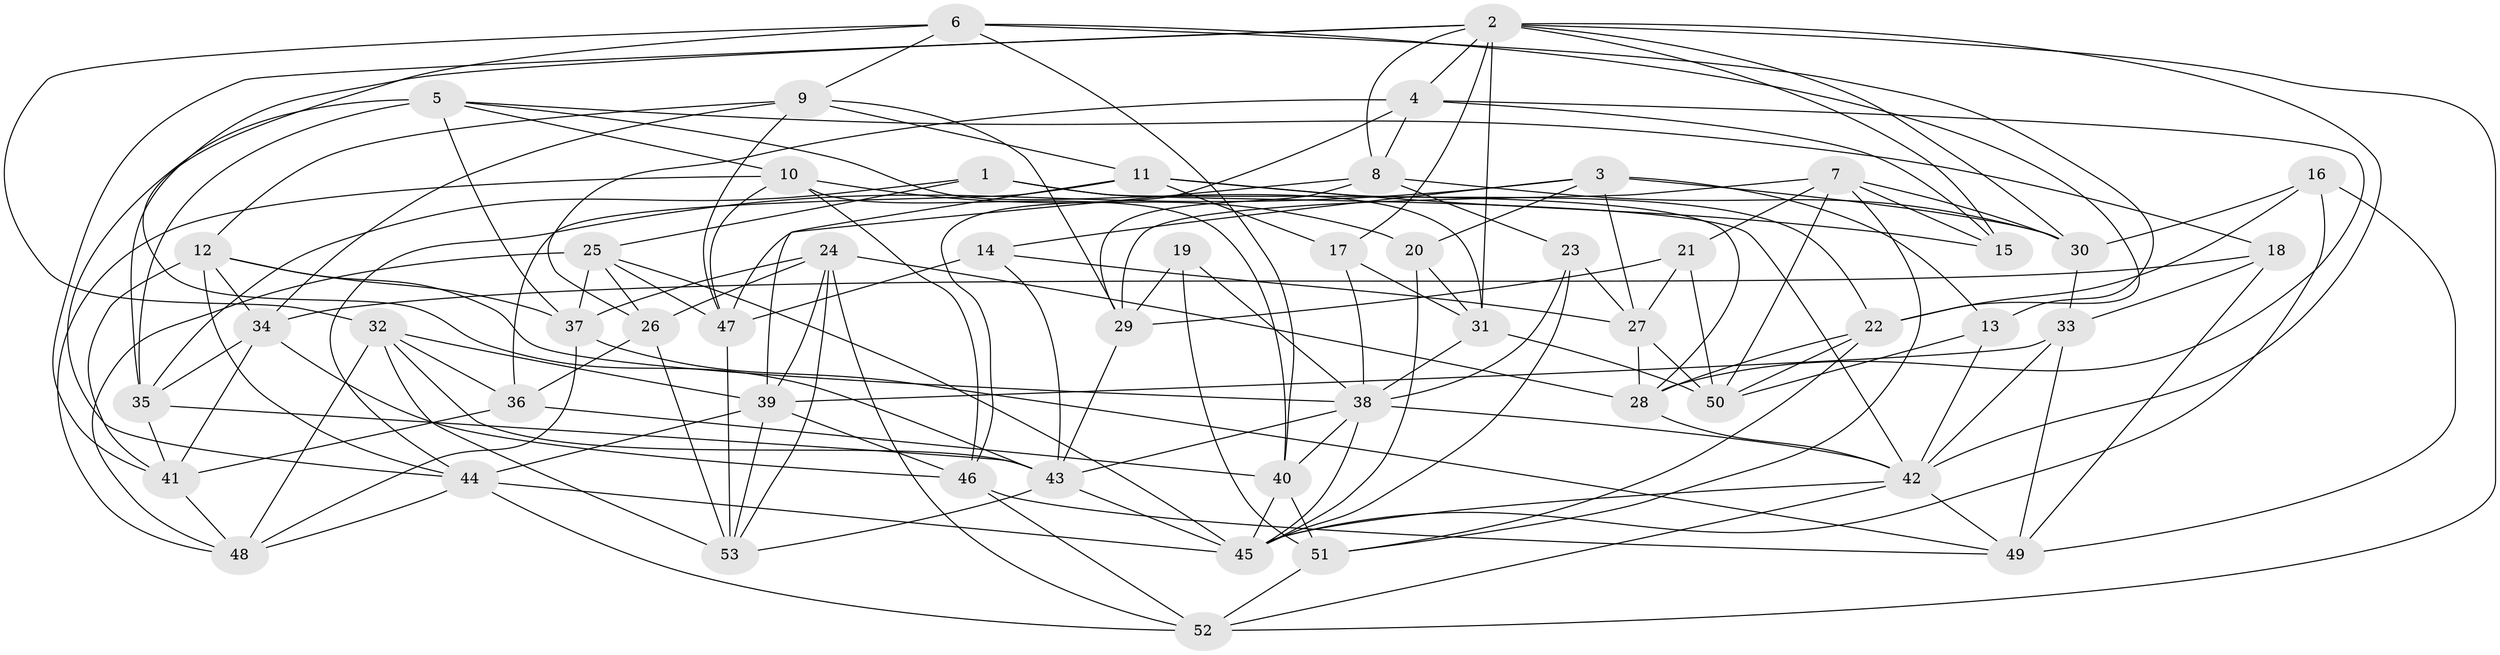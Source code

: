 // original degree distribution, {4: 1.0}
// Generated by graph-tools (version 1.1) at 2025/27/03/09/25 03:27:00]
// undirected, 53 vertices, 154 edges
graph export_dot {
graph [start="1"]
  node [color=gray90,style=filled];
  1;
  2;
  3;
  4;
  5;
  6;
  7;
  8;
  9;
  10;
  11;
  12;
  13;
  14;
  15;
  16;
  17;
  18;
  19;
  20;
  21;
  22;
  23;
  24;
  25;
  26;
  27;
  28;
  29;
  30;
  31;
  32;
  33;
  34;
  35;
  36;
  37;
  38;
  39;
  40;
  41;
  42;
  43;
  44;
  45;
  46;
  47;
  48;
  49;
  50;
  51;
  52;
  53;
  1 -- 25 [weight=1.0];
  1 -- 28 [weight=1.0];
  1 -- 35 [weight=1.0];
  1 -- 42 [weight=1.0];
  2 -- 4 [weight=1.0];
  2 -- 8 [weight=1.0];
  2 -- 15 [weight=1.0];
  2 -- 17 [weight=1.0];
  2 -- 30 [weight=1.0];
  2 -- 31 [weight=1.0];
  2 -- 35 [weight=1.0];
  2 -- 41 [weight=1.0];
  2 -- 42 [weight=1.0];
  2 -- 52 [weight=1.0];
  3 -- 13 [weight=1.0];
  3 -- 14 [weight=1.0];
  3 -- 20 [weight=1.0];
  3 -- 27 [weight=1.0];
  3 -- 30 [weight=1.0];
  3 -- 44 [weight=1.0];
  4 -- 8 [weight=1.0];
  4 -- 15 [weight=1.0];
  4 -- 26 [weight=1.0];
  4 -- 28 [weight=1.0];
  4 -- 46 [weight=1.0];
  5 -- 10 [weight=1.0];
  5 -- 18 [weight=1.0];
  5 -- 31 [weight=1.0];
  5 -- 35 [weight=1.0];
  5 -- 37 [weight=1.0];
  5 -- 44 [weight=1.0];
  6 -- 9 [weight=1.0];
  6 -- 13 [weight=1.0];
  6 -- 22 [weight=1.0];
  6 -- 32 [weight=1.0];
  6 -- 40 [weight=1.0];
  6 -- 43 [weight=1.0];
  7 -- 15 [weight=1.0];
  7 -- 21 [weight=1.0];
  7 -- 29 [weight=1.0];
  7 -- 30 [weight=1.0];
  7 -- 50 [weight=1.0];
  7 -- 51 [weight=1.0];
  8 -- 23 [weight=1.0];
  8 -- 29 [weight=1.0];
  8 -- 30 [weight=1.0];
  8 -- 47 [weight=1.0];
  9 -- 11 [weight=1.0];
  9 -- 12 [weight=1.0];
  9 -- 29 [weight=1.0];
  9 -- 34 [weight=1.0];
  9 -- 47 [weight=1.0];
  10 -- 20 [weight=1.0];
  10 -- 40 [weight=1.0];
  10 -- 46 [weight=1.0];
  10 -- 47 [weight=1.0];
  10 -- 48 [weight=1.0];
  11 -- 15 [weight=1.0];
  11 -- 17 [weight=1.0];
  11 -- 22 [weight=1.0];
  11 -- 36 [weight=1.0];
  11 -- 39 [weight=1.0];
  12 -- 34 [weight=1.0];
  12 -- 37 [weight=1.0];
  12 -- 38 [weight=1.0];
  12 -- 41 [weight=1.0];
  12 -- 44 [weight=1.0];
  13 -- 42 [weight=1.0];
  13 -- 50 [weight=1.0];
  14 -- 27 [weight=1.0];
  14 -- 43 [weight=1.0];
  14 -- 47 [weight=1.0];
  16 -- 22 [weight=1.0];
  16 -- 30 [weight=1.0];
  16 -- 45 [weight=1.0];
  16 -- 49 [weight=1.0];
  17 -- 31 [weight=1.0];
  17 -- 38 [weight=1.0];
  18 -- 33 [weight=1.0];
  18 -- 34 [weight=1.0];
  18 -- 49 [weight=1.0];
  19 -- 29 [weight=1.0];
  19 -- 38 [weight=1.0];
  19 -- 51 [weight=2.0];
  20 -- 31 [weight=1.0];
  20 -- 45 [weight=1.0];
  21 -- 27 [weight=1.0];
  21 -- 29 [weight=1.0];
  21 -- 50 [weight=1.0];
  22 -- 28 [weight=1.0];
  22 -- 50 [weight=1.0];
  22 -- 51 [weight=1.0];
  23 -- 27 [weight=1.0];
  23 -- 38 [weight=1.0];
  23 -- 45 [weight=1.0];
  24 -- 26 [weight=1.0];
  24 -- 28 [weight=1.0];
  24 -- 37 [weight=1.0];
  24 -- 39 [weight=1.0];
  24 -- 52 [weight=1.0];
  24 -- 53 [weight=1.0];
  25 -- 26 [weight=1.0];
  25 -- 37 [weight=1.0];
  25 -- 45 [weight=1.0];
  25 -- 47 [weight=1.0];
  25 -- 48 [weight=1.0];
  26 -- 36 [weight=2.0];
  26 -- 53 [weight=1.0];
  27 -- 28 [weight=1.0];
  27 -- 50 [weight=1.0];
  28 -- 42 [weight=1.0];
  29 -- 43 [weight=1.0];
  30 -- 33 [weight=1.0];
  31 -- 38 [weight=1.0];
  31 -- 50 [weight=1.0];
  32 -- 36 [weight=1.0];
  32 -- 39 [weight=1.0];
  32 -- 43 [weight=1.0];
  32 -- 48 [weight=1.0];
  32 -- 53 [weight=1.0];
  33 -- 39 [weight=2.0];
  33 -- 42 [weight=1.0];
  33 -- 49 [weight=1.0];
  34 -- 35 [weight=1.0];
  34 -- 41 [weight=1.0];
  34 -- 46 [weight=1.0];
  35 -- 41 [weight=1.0];
  35 -- 43 [weight=1.0];
  36 -- 40 [weight=1.0];
  36 -- 41 [weight=1.0];
  37 -- 48 [weight=1.0];
  37 -- 49 [weight=1.0];
  38 -- 40 [weight=1.0];
  38 -- 42 [weight=2.0];
  38 -- 43 [weight=1.0];
  38 -- 45 [weight=1.0];
  39 -- 44 [weight=1.0];
  39 -- 46 [weight=1.0];
  39 -- 53 [weight=1.0];
  40 -- 45 [weight=1.0];
  40 -- 51 [weight=1.0];
  41 -- 48 [weight=1.0];
  42 -- 45 [weight=1.0];
  42 -- 49 [weight=1.0];
  42 -- 52 [weight=1.0];
  43 -- 45 [weight=1.0];
  43 -- 53 [weight=1.0];
  44 -- 45 [weight=2.0];
  44 -- 48 [weight=1.0];
  44 -- 52 [weight=1.0];
  46 -- 49 [weight=1.0];
  46 -- 52 [weight=1.0];
  47 -- 53 [weight=1.0];
  51 -- 52 [weight=1.0];
}
